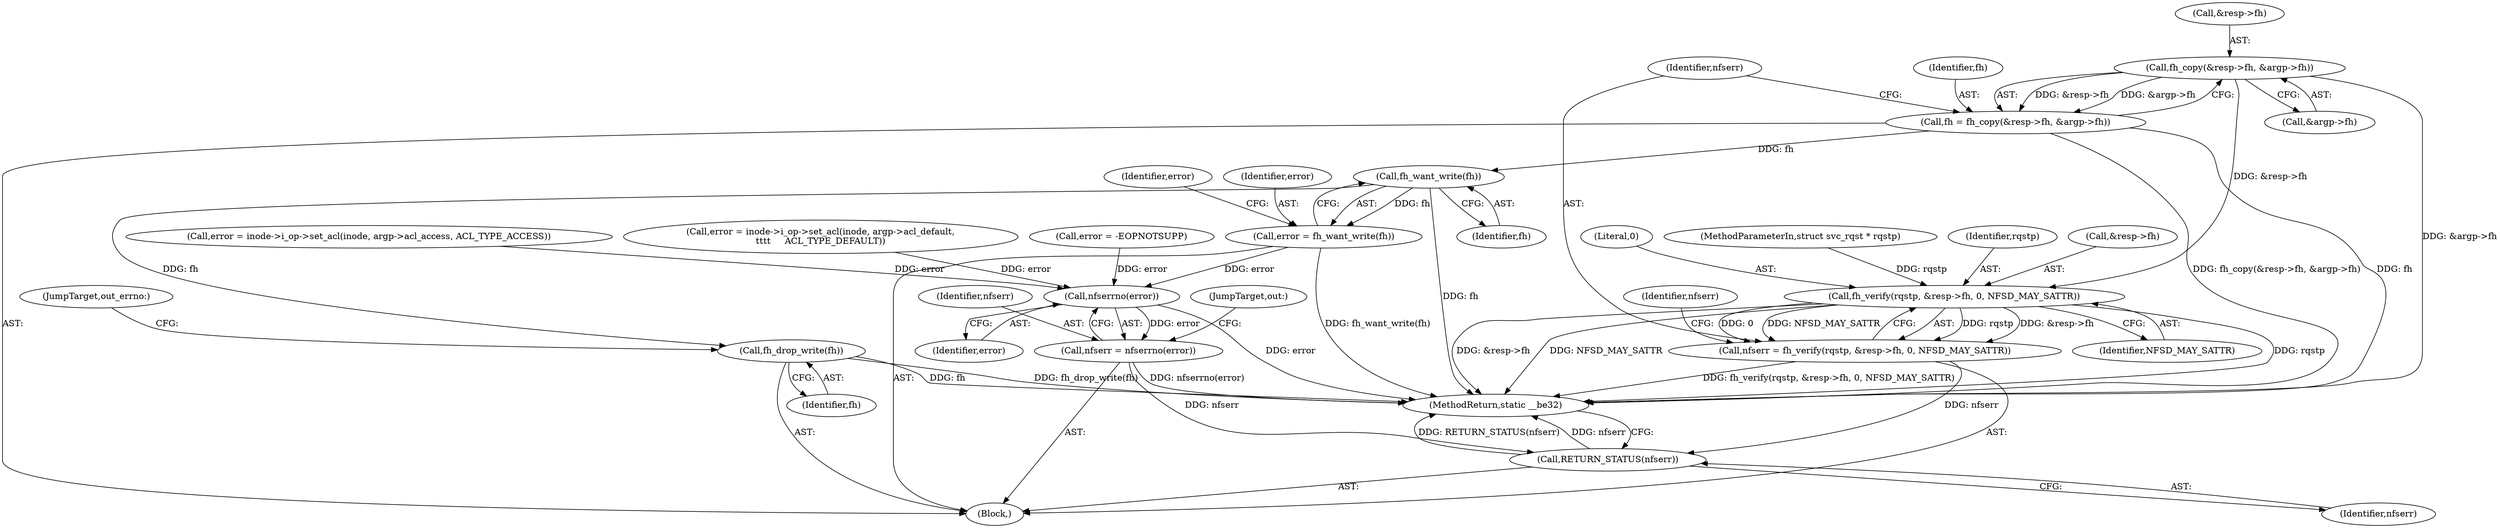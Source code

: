 digraph "0_linux_999653786df6954a31044528ac3f7a5dadca08f4_0@API" {
"1000115" [label="(Call,fh_copy(&resp->fh, &argp->fh))"];
"1000113" [label="(Call,fh = fh_copy(&resp->fh, &argp->fh))"];
"1000162" [label="(Call,fh_want_write(fh))"];
"1000160" [label="(Call,error = fh_want_write(fh))"];
"1000192" [label="(Call,nfserrno(error))"];
"1000190" [label="(Call,nfserr = nfserrno(error))"];
"1000203" [label="(Call,RETURN_STATUS(nfserr))"];
"1000187" [label="(Call,fh_drop_write(fh))"];
"1000126" [label="(Call,fh_verify(rqstp, &resp->fh, 0, NFSD_MAY_SATTR))"];
"1000124" [label="(Call,nfserr = fh_verify(rqstp, &resp->fh, 0, NFSD_MAY_SATTR))"];
"1000160" [label="(Call,error = fh_want_write(fh))"];
"1000193" [label="(Identifier,error)"];
"1000204" [label="(Identifier,nfserr)"];
"1000126" [label="(Call,fh_verify(rqstp, &resp->fh, 0, NFSD_MAY_SATTR))"];
"1000187" [label="(Call,fh_drop_write(fh))"];
"1000124" [label="(Call,nfserr = fh_verify(rqstp, &resp->fh, 0, NFSD_MAY_SATTR))"];
"1000114" [label="(Identifier,fh)"];
"1000113" [label="(Call,fh = fh_copy(&resp->fh, &argp->fh))"];
"1000178" [label="(Call,error = inode->i_op->set_acl(inode, argp->acl_default,\n\t\t\t\t     ACL_TYPE_DEFAULT))"];
"1000132" [label="(Literal,0)"];
"1000105" [label="(Block,)"];
"1000115" [label="(Call,fh_copy(&resp->fh, &argp->fh))"];
"1000162" [label="(Call,fh_want_write(fh))"];
"1000116" [label="(Call,&resp->fh)"];
"1000194" [label="(JumpTarget,out:)"];
"1000161" [label="(Identifier,error)"];
"1000135" [label="(Identifier,nfserr)"];
"1000205" [label="(MethodReturn,static __be32)"];
"1000102" [label="(MethodParameterIn,struct svc_rqst * rqstp)"];
"1000133" [label="(Identifier,NFSD_MAY_SATTR)"];
"1000188" [label="(Identifier,fh)"];
"1000120" [label="(Call,&argp->fh)"];
"1000163" [label="(Identifier,fh)"];
"1000127" [label="(Identifier,rqstp)"];
"1000155" [label="(Call,error = -EOPNOTSUPP)"];
"1000203" [label="(Call,RETURN_STATUS(nfserr))"];
"1000167" [label="(Call,error = inode->i_op->set_acl(inode, argp->acl_access, ACL_TYPE_ACCESS))"];
"1000165" [label="(Identifier,error)"];
"1000189" [label="(JumpTarget,out_errno:)"];
"1000125" [label="(Identifier,nfserr)"];
"1000191" [label="(Identifier,nfserr)"];
"1000128" [label="(Call,&resp->fh)"];
"1000190" [label="(Call,nfserr = nfserrno(error))"];
"1000192" [label="(Call,nfserrno(error))"];
"1000115" -> "1000113"  [label="AST: "];
"1000115" -> "1000120"  [label="CFG: "];
"1000116" -> "1000115"  [label="AST: "];
"1000120" -> "1000115"  [label="AST: "];
"1000113" -> "1000115"  [label="CFG: "];
"1000115" -> "1000205"  [label="DDG: &argp->fh"];
"1000115" -> "1000113"  [label="DDG: &resp->fh"];
"1000115" -> "1000113"  [label="DDG: &argp->fh"];
"1000115" -> "1000126"  [label="DDG: &resp->fh"];
"1000113" -> "1000105"  [label="AST: "];
"1000114" -> "1000113"  [label="AST: "];
"1000125" -> "1000113"  [label="CFG: "];
"1000113" -> "1000205"  [label="DDG: fh"];
"1000113" -> "1000205"  [label="DDG: fh_copy(&resp->fh, &argp->fh)"];
"1000113" -> "1000162"  [label="DDG: fh"];
"1000162" -> "1000160"  [label="AST: "];
"1000162" -> "1000163"  [label="CFG: "];
"1000163" -> "1000162"  [label="AST: "];
"1000160" -> "1000162"  [label="CFG: "];
"1000162" -> "1000205"  [label="DDG: fh"];
"1000162" -> "1000160"  [label="DDG: fh"];
"1000162" -> "1000187"  [label="DDG: fh"];
"1000160" -> "1000105"  [label="AST: "];
"1000161" -> "1000160"  [label="AST: "];
"1000165" -> "1000160"  [label="CFG: "];
"1000160" -> "1000205"  [label="DDG: fh_want_write(fh)"];
"1000160" -> "1000192"  [label="DDG: error"];
"1000192" -> "1000190"  [label="AST: "];
"1000192" -> "1000193"  [label="CFG: "];
"1000193" -> "1000192"  [label="AST: "];
"1000190" -> "1000192"  [label="CFG: "];
"1000192" -> "1000205"  [label="DDG: error"];
"1000192" -> "1000190"  [label="DDG: error"];
"1000167" -> "1000192"  [label="DDG: error"];
"1000178" -> "1000192"  [label="DDG: error"];
"1000155" -> "1000192"  [label="DDG: error"];
"1000190" -> "1000105"  [label="AST: "];
"1000191" -> "1000190"  [label="AST: "];
"1000194" -> "1000190"  [label="CFG: "];
"1000190" -> "1000205"  [label="DDG: nfserrno(error)"];
"1000190" -> "1000203"  [label="DDG: nfserr"];
"1000203" -> "1000105"  [label="AST: "];
"1000203" -> "1000204"  [label="CFG: "];
"1000204" -> "1000203"  [label="AST: "];
"1000205" -> "1000203"  [label="CFG: "];
"1000203" -> "1000205"  [label="DDG: RETURN_STATUS(nfserr)"];
"1000203" -> "1000205"  [label="DDG: nfserr"];
"1000124" -> "1000203"  [label="DDG: nfserr"];
"1000187" -> "1000105"  [label="AST: "];
"1000187" -> "1000188"  [label="CFG: "];
"1000188" -> "1000187"  [label="AST: "];
"1000189" -> "1000187"  [label="CFG: "];
"1000187" -> "1000205"  [label="DDG: fh_drop_write(fh)"];
"1000187" -> "1000205"  [label="DDG: fh"];
"1000126" -> "1000124"  [label="AST: "];
"1000126" -> "1000133"  [label="CFG: "];
"1000127" -> "1000126"  [label="AST: "];
"1000128" -> "1000126"  [label="AST: "];
"1000132" -> "1000126"  [label="AST: "];
"1000133" -> "1000126"  [label="AST: "];
"1000124" -> "1000126"  [label="CFG: "];
"1000126" -> "1000205"  [label="DDG: rqstp"];
"1000126" -> "1000205"  [label="DDG: &resp->fh"];
"1000126" -> "1000205"  [label="DDG: NFSD_MAY_SATTR"];
"1000126" -> "1000124"  [label="DDG: rqstp"];
"1000126" -> "1000124"  [label="DDG: &resp->fh"];
"1000126" -> "1000124"  [label="DDG: 0"];
"1000126" -> "1000124"  [label="DDG: NFSD_MAY_SATTR"];
"1000102" -> "1000126"  [label="DDG: rqstp"];
"1000124" -> "1000105"  [label="AST: "];
"1000125" -> "1000124"  [label="AST: "];
"1000135" -> "1000124"  [label="CFG: "];
"1000124" -> "1000205"  [label="DDG: fh_verify(rqstp, &resp->fh, 0, NFSD_MAY_SATTR)"];
}

